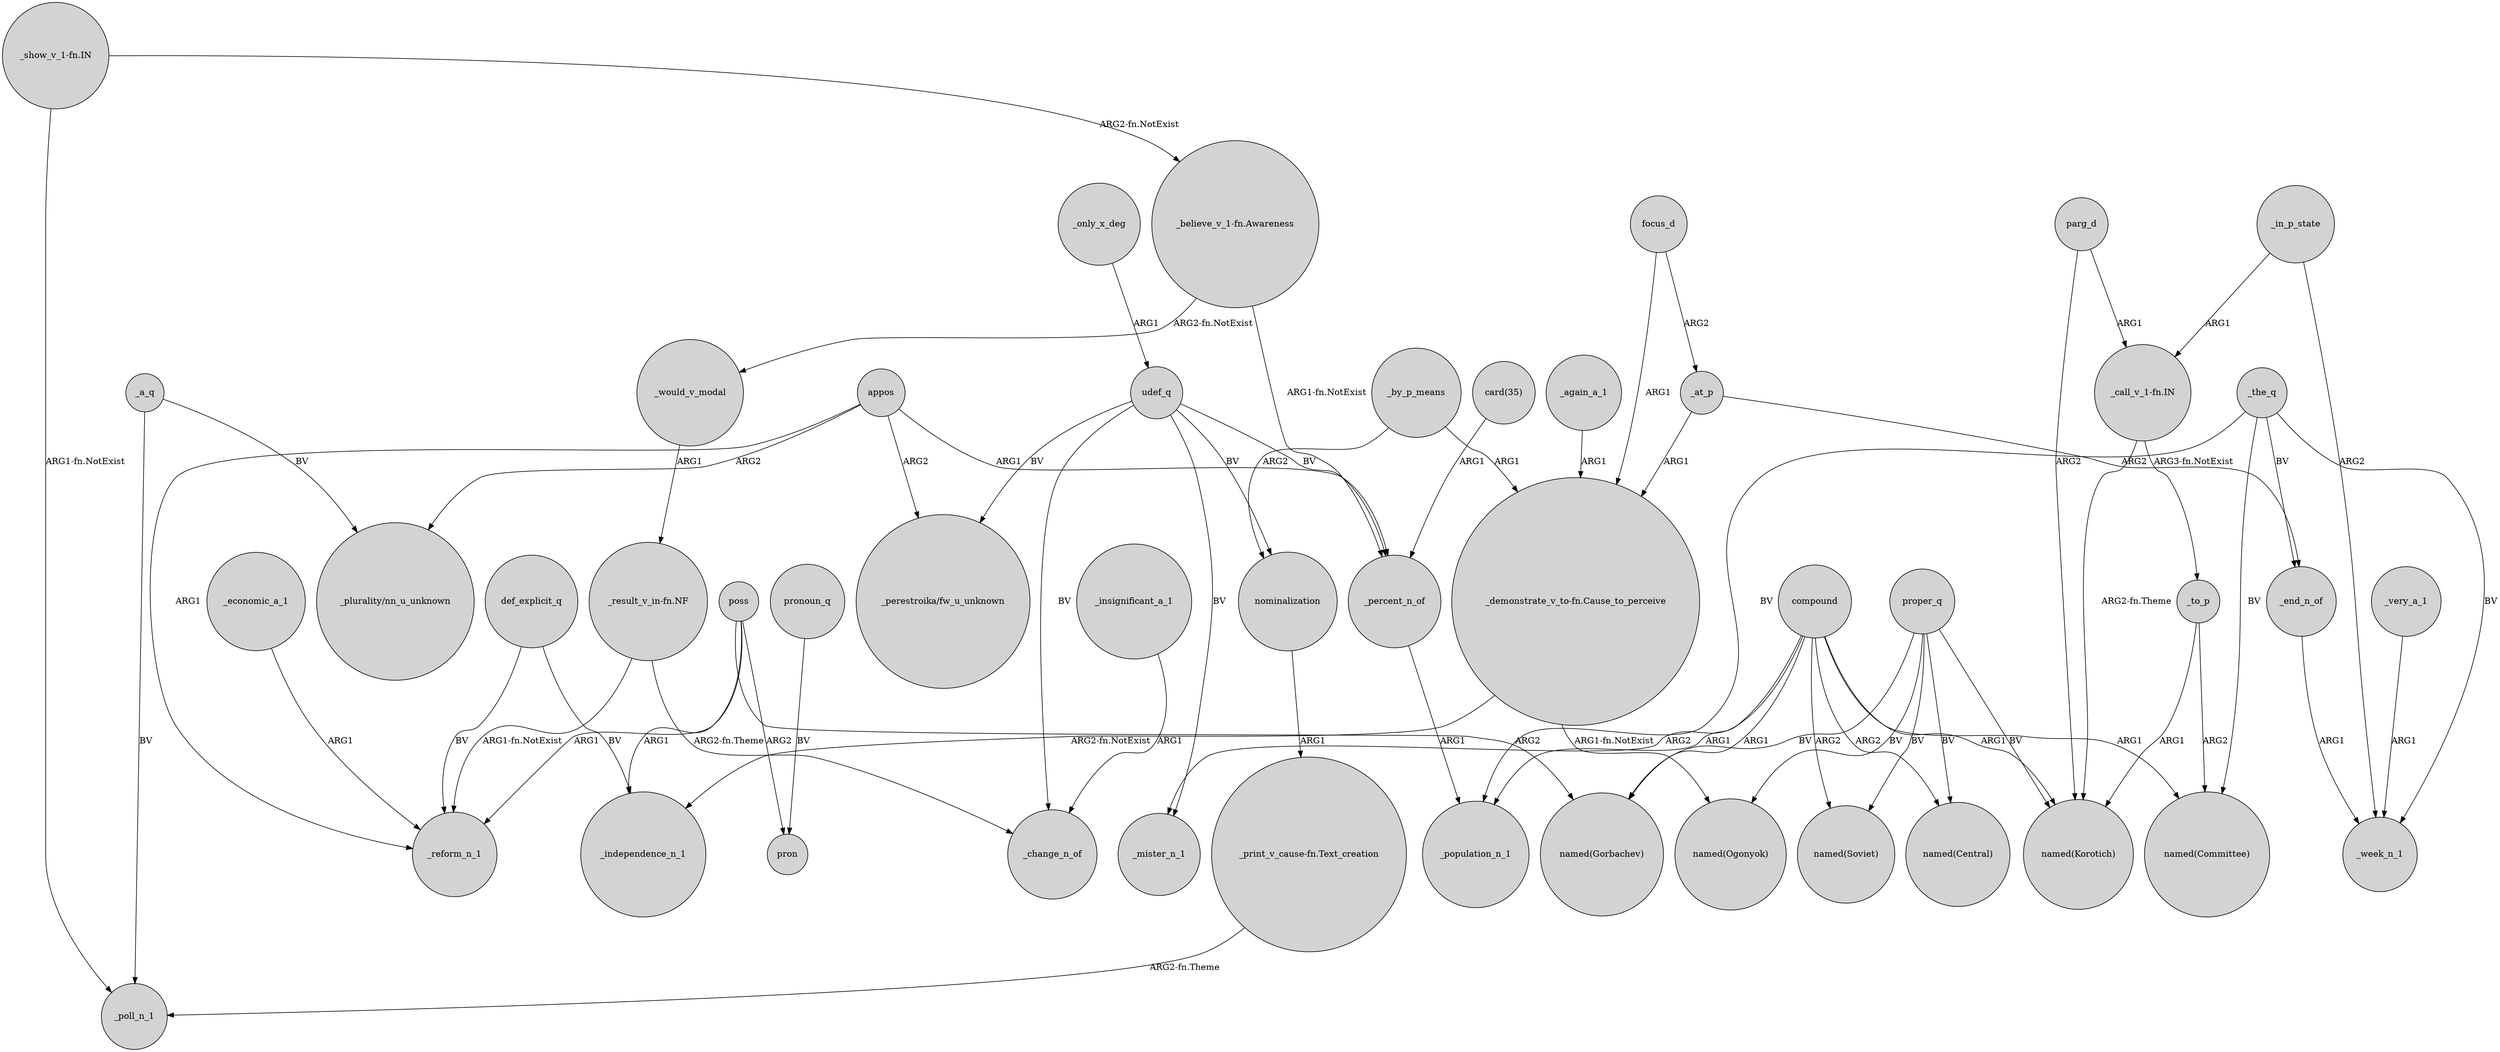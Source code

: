 digraph {
	node [shape=circle style=filled]
	proper_q -> "named(Ogonyok)" [label=BV]
	_only_x_deg -> udef_q [label=ARG1]
	poss -> "named(Gorbachev)" [label=ARG2]
	"_call_v_1-fn.IN" -> _to_p [label="ARG3-fn.NotExist"]
	def_explicit_q -> _independence_n_1 [label=BV]
	_end_n_of -> _week_n_1 [label=ARG1]
	appos -> "_plurality/nn_u_unknown" [label=ARG2]
	_again_a_1 -> "_demonstrate_v_to-fn.Cause_to_perceive" [label=ARG1]
	_by_p_means -> nominalization [label=ARG2]
	appos -> "_perestroika/fw_u_unknown" [label=ARG2]
	poss -> pron [label=ARG2]
	compound -> "named(Central)" [label=ARG2]
	"_print_v_cause-fn.Text_creation" -> _poll_n_1 [label="ARG2-fn.Theme"]
	_a_q -> "_plurality/nn_u_unknown" [label=BV]
	_percent_n_of -> _population_n_1 [label=ARG1]
	_the_q -> _end_n_of [label=BV]
	"_demonstrate_v_to-fn.Cause_to_perceive" -> "named(Ogonyok)" [label="ARG1-fn.NotExist"]
	_at_p -> _end_n_of [label=ARG2]
	_very_a_1 -> _week_n_1 [label=ARG1]
	compound -> _mister_n_1 [label=ARG2]
	"_believe_v_1-fn.Awareness" -> _percent_n_of [label="ARG1-fn.NotExist"]
	"_result_v_in-fn.NF" -> _reform_n_1 [label="ARG1-fn.NotExist"]
	_insignificant_a_1 -> _change_n_of [label=ARG1]
	udef_q -> _mister_n_1 [label=BV]
	_to_p -> "named(Korotich)" [label=ARG1]
	_economic_a_1 -> _reform_n_1 [label=ARG1]
	_a_q -> _poll_n_1 [label=BV]
	_the_q -> _population_n_1 [label=BV]
	focus_d -> _at_p [label=ARG2]
	_in_p_state -> "_call_v_1-fn.IN" [label=ARG1]
	compound -> "named(Gorbachev)" [label=ARG1]
	proper_q -> "named(Soviet)" [label=BV]
	parg_d -> "_call_v_1-fn.IN" [label=ARG1]
	"_believe_v_1-fn.Awareness" -> _would_v_modal [label="ARG2-fn.NotExist"]
	_would_v_modal -> "_result_v_in-fn.NF" [label=ARG1]
	compound -> "named(Korotich)" [label=ARG1]
	udef_q -> "_perestroika/fw_u_unknown" [label=BV]
	_to_p -> "named(Committee)" [label=ARG2]
	_by_p_means -> "_demonstrate_v_to-fn.Cause_to_perceive" [label=ARG1]
	pronoun_q -> pron [label=BV]
	udef_q -> _change_n_of [label=BV]
	_at_p -> "_demonstrate_v_to-fn.Cause_to_perceive" [label=ARG1]
	"_show_v_1-fn.IN" -> _poll_n_1 [label="ARG1-fn.NotExist"]
	_the_q -> _week_n_1 [label=BV]
	proper_q -> "named(Central)" [label=BV]
	poss -> _independence_n_1 [label=ARG1]
	"_result_v_in-fn.NF" -> _change_n_of [label="ARG2-fn.Theme"]
	poss -> _reform_n_1 [label=ARG1]
	_in_p_state -> _week_n_1 [label=ARG2]
	parg_d -> "named(Korotich)" [label=ARG2]
	compound -> "named(Soviet)" [label=ARG2]
	udef_q -> nominalization [label=BV]
	appos -> _reform_n_1 [label=ARG1]
	"card(35)" -> _percent_n_of [label=ARG1]
	compound -> "named(Committee)" [label=ARG1]
	compound -> _population_n_1 [label=ARG1]
	proper_q -> "named(Korotich)" [label=BV]
	def_explicit_q -> _reform_n_1 [label=BV]
	focus_d -> "_demonstrate_v_to-fn.Cause_to_perceive" [label=ARG1]
	"_show_v_1-fn.IN" -> "_believe_v_1-fn.Awareness" [label="ARG2-fn.NotExist"]
	nominalization -> "_print_v_cause-fn.Text_creation" [label=ARG1]
	_the_q -> "named(Committee)" [label=BV]
	udef_q -> _percent_n_of [label=BV]
	appos -> _percent_n_of [label=ARG1]
	proper_q -> "named(Gorbachev)" [label=BV]
	"_demonstrate_v_to-fn.Cause_to_perceive" -> _independence_n_1 [label="ARG2-fn.NotExist"]
	"_call_v_1-fn.IN" -> "named(Korotich)" [label="ARG2-fn.Theme"]
}

